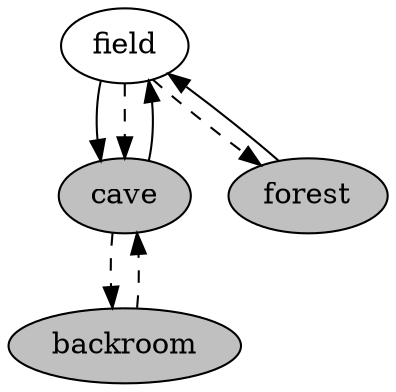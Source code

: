 digraph map {
	node [style=filled]
	field -> cave
	field -> cave [style=dashed]
	cave -> field
	field -> forest [style=dashed]
	forest -> field
	cave -> backroom [style=dashed]
	backroom -> cave [style=dashed]
	backroom [fillcolor=grey]
	field [fillcolor=white]
	forest [fillcolor=grey]
	cave [fillcolor=grey]
}
